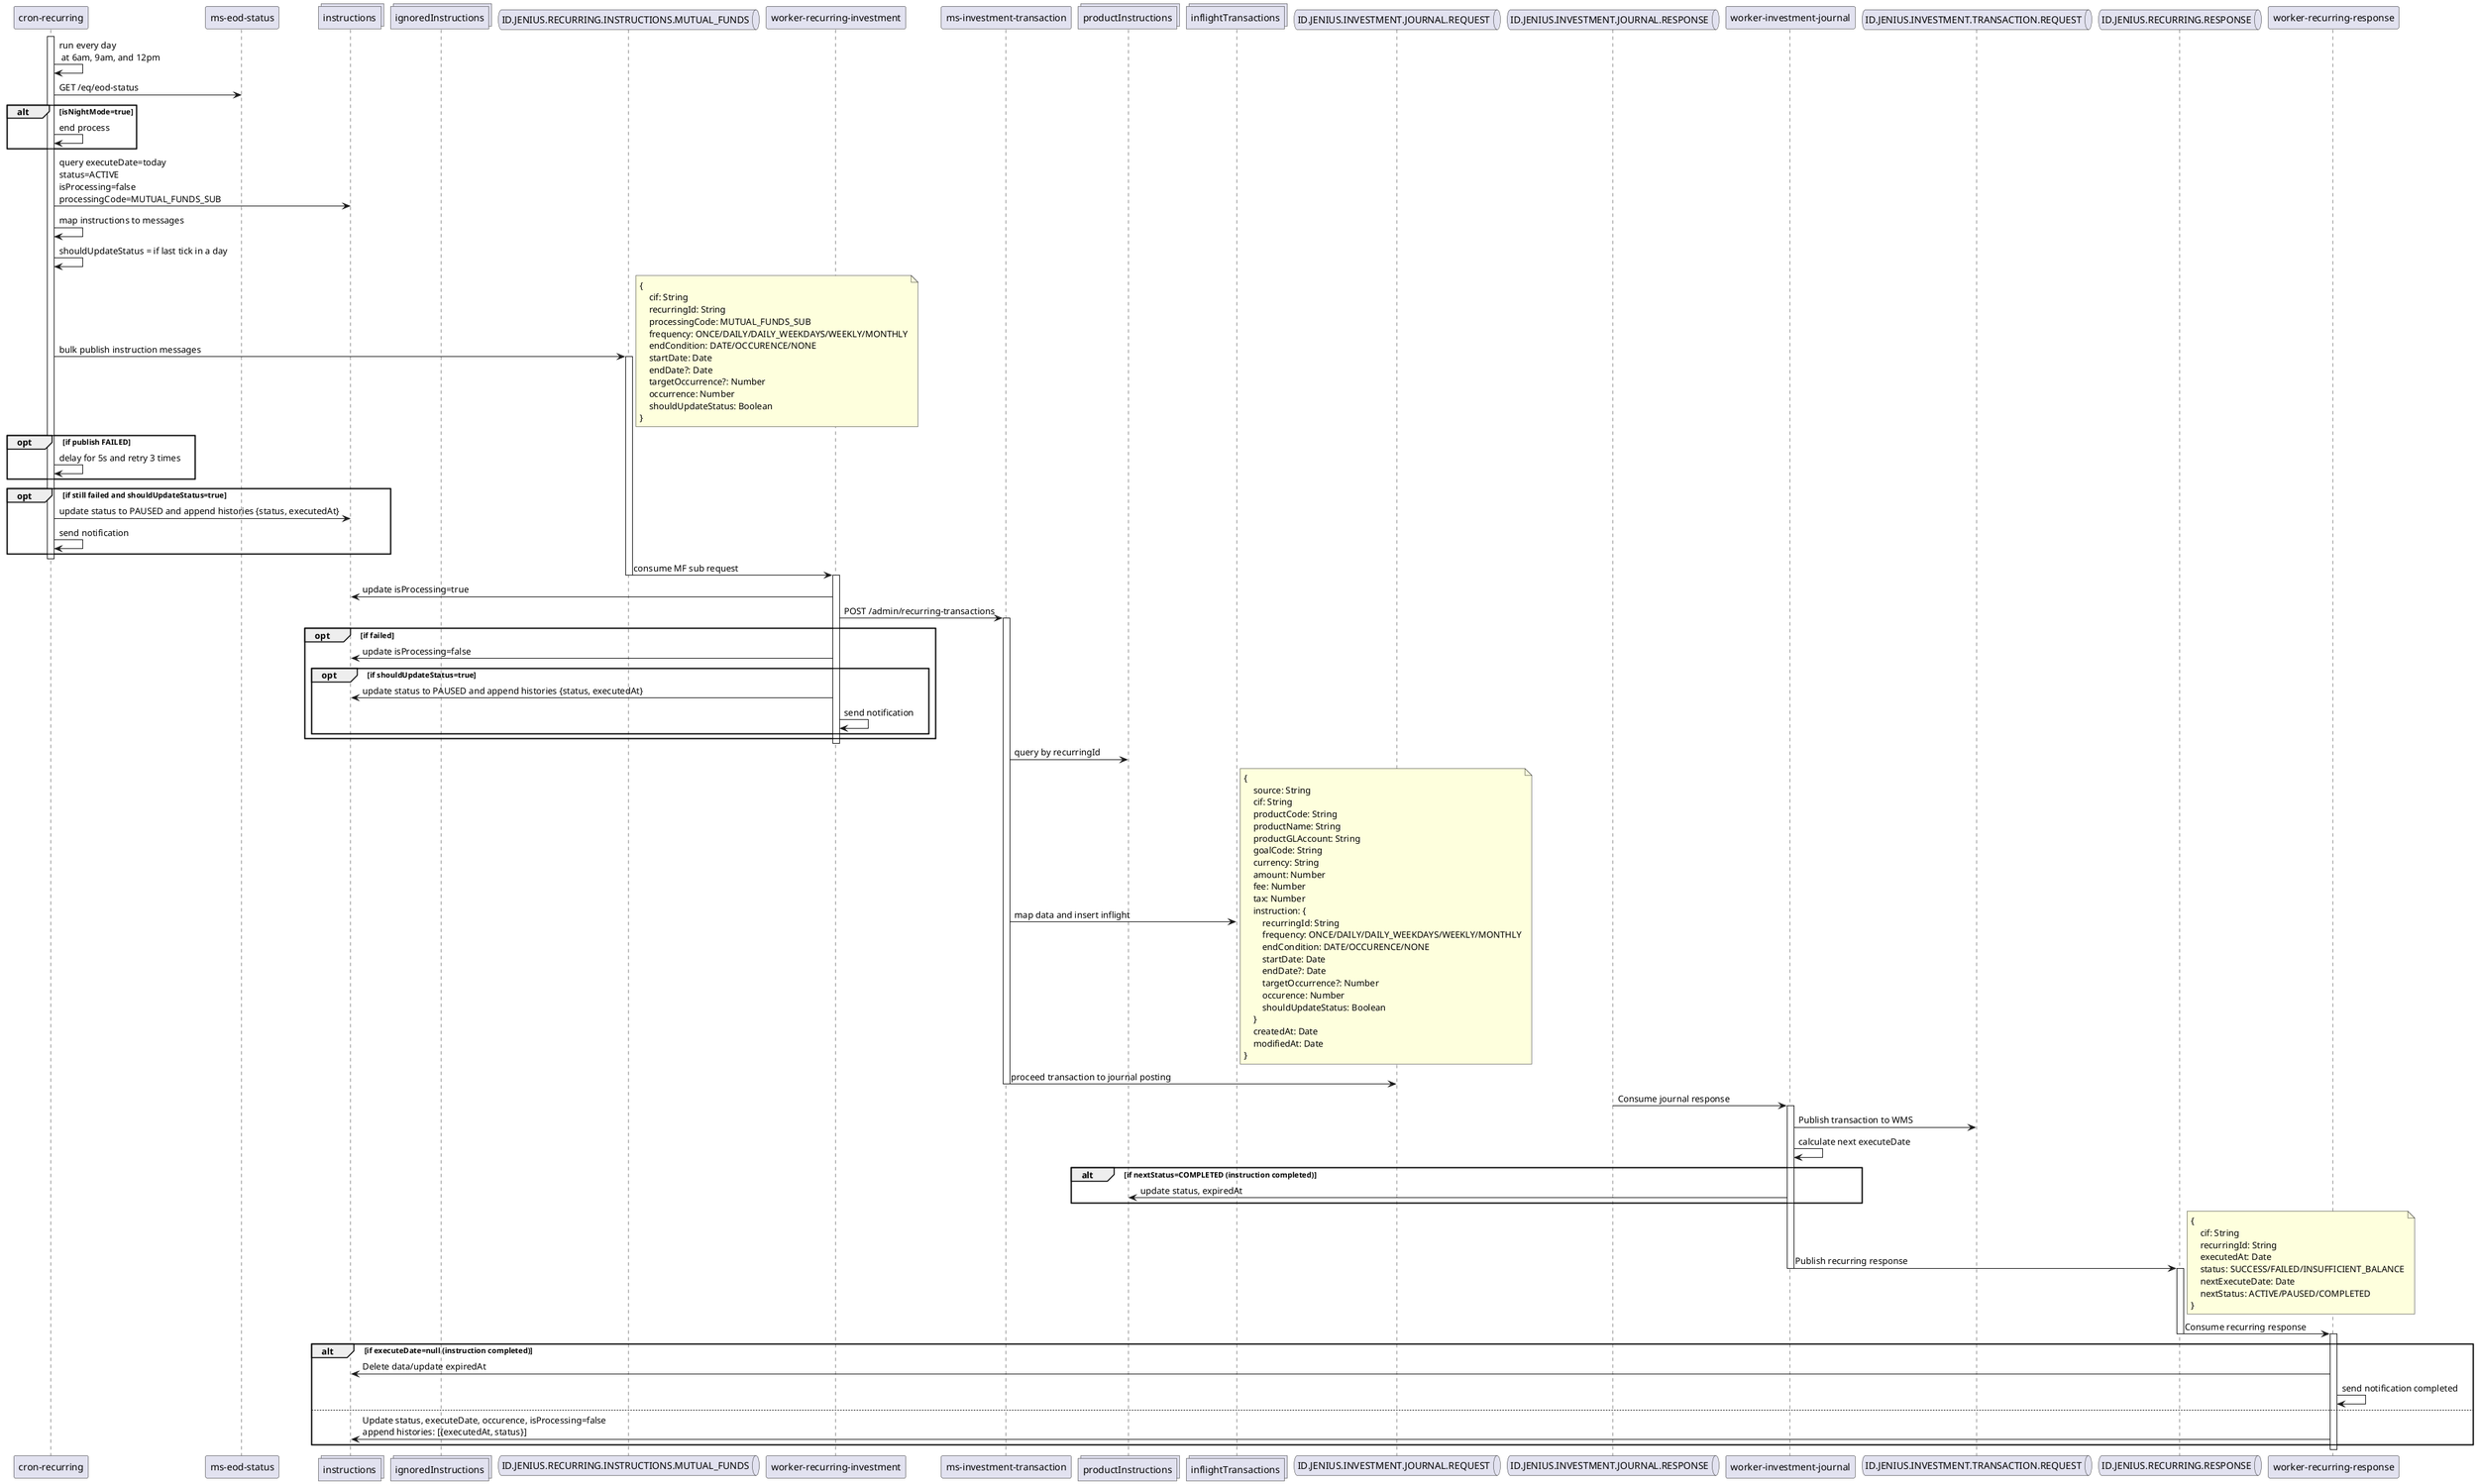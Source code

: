 @startuml mutual funds cron recurring

participant "cron-recurring" as cron
participant "ms-eod-status" as eod
collections "instructions" as instr
collections "ignoredInstructions" as ignoreds
queue "ID.JENIUS.RECURRING.INSTRUCTIONS.MUTUAL_FUNDS" as kafkaRec
participant "worker-recurring-investment" as wri
participant "ms-investment-transaction" as mit
collections "productInstructions" as prodIns
collections "inflightTransactions" as inflights
queue "ID.JENIUS.INVESTMENT.JOURNAL.REQUEST" as kafkaJournal
queue "ID.JENIUS.INVESTMENT.JOURNAL.RESPONSE" as kafkaJournalRes
participant "worker-investment-journal" as wij
queue "ID.JENIUS.INVESTMENT.TRANSACTION.REQUEST" as kafkaWms
queue "ID.JENIUS.RECURRING.RESPONSE" as kafkaRecRes
participant "worker-recurring-response" as wrr

activate cron
cron -> cron: run every day\n at 6am, 9am, and 12pm
cron -> eod: GET /eq/eod-status
alt isNightMode=true
cron -> cron: end process
end
cron -> instr: query executeDate=today\nstatus=ACTIVE\nisProcessing=false\nprocessingCode=MUTUAL_FUNDS_SUB
cron -> cron: map instructions to messages
cron -> cron: shouldUpdateStatus = if last tick in a day
cron -> kafkaRec: bulk publish instruction messages
note right
{ 
    cif: String
    recurringId: String
    processingCode: MUTUAL_FUNDS_SUB
    frequency: ONCE/DAILY/DAILY_WEEKDAYS/WEEKLY/MONTHLY
    endCondition: DATE/OCCURENCE/NONE
    startDate: Date
    endDate?: Date
    targetOccurrence?: Number
    occurrence: Number
    shouldUpdateStatus: Boolean
}
end note
activate kafkaRec
opt if publish FAILED
cron -> cron: delay for 5s and retry 3 times
end
opt if still failed and shouldUpdateStatus=true
cron -> instr: update status to PAUSED and append histories {status, executedAt}
cron -> cron: send notification
' cron -> ignoreds: insert to ignoredInstructions
end
deactivate cron
kafkaRec -> wri: consume MF sub request
deactivate kafkaRec
activate wri
wri -> instr: update isProcessing=true
wri -> mit: POST /admin/recurring-transactions
activate mit
opt if failed
wri -> instr: update isProcessing=false
opt if shouldUpdateStatus=true
wri -> instr: update status to PAUSED and append histories {status, executedAt}
wri -> wri: send notification
end
end
deactivate wri 
mit -> prodIns: query by recurringId
mit -> inflights: map data and insert inflight
note right
{ 
    source: String
    cif: String
    productCode: String
    productName: String
    productGLAccount: String
    goalCode: String
    currency: String
    amount: Number
    fee: Number
    tax: Number
    instruction: {
        recurringId: String
        frequency: ONCE/DAILY/DAILY_WEEKDAYS/WEEKLY/MONTHLY
        endCondition: DATE/OCCURENCE/NONE
        startDate: Date
        endDate?: Date
        targetOccurrence?: Number
        occurence: Number
        shouldUpdateStatus: Boolean
    }
    createdAt: Date
    modifiedAt: Date
}
end note
mit -> kafkaJournal: proceed transaction to journal posting
deactivate mit
kafkaJournalRes -> wij: Consume journal response
activate wij
wij -> kafkaWms: Publish transaction to WMS
wij -> wij: calculate next executeDate
alt if nextStatus=COMPLETED (instruction completed)
wij -> prodIns: update status, expiredAt
end
wij -> kafkaRecRes: Publish recurring response
note right 
{
    cif: String
    recurringId: String
    executedAt: Date
    status: SUCCESS/FAILED/INSUFFICIENT_BALANCE
    nextExecuteDate: Date
    nextStatus: ACTIVE/PAUSED/COMPLETED
}
end note
deactivate wij
activate kafkaRecRes
kafkaRecRes -> wrr: Consume recurring response
deactivate kafkaRecRes
activate wrr
alt if executeDate=null (instruction completed)
wrr -> instr: Delete data/update expiredAt
wrr -> wrr: send notification completed
else
wrr -> instr: Update status, executeDate, occurence, isProcessing=false\nappend histories: [{executedAt, status}]
end
deactivate wrr

@enduml